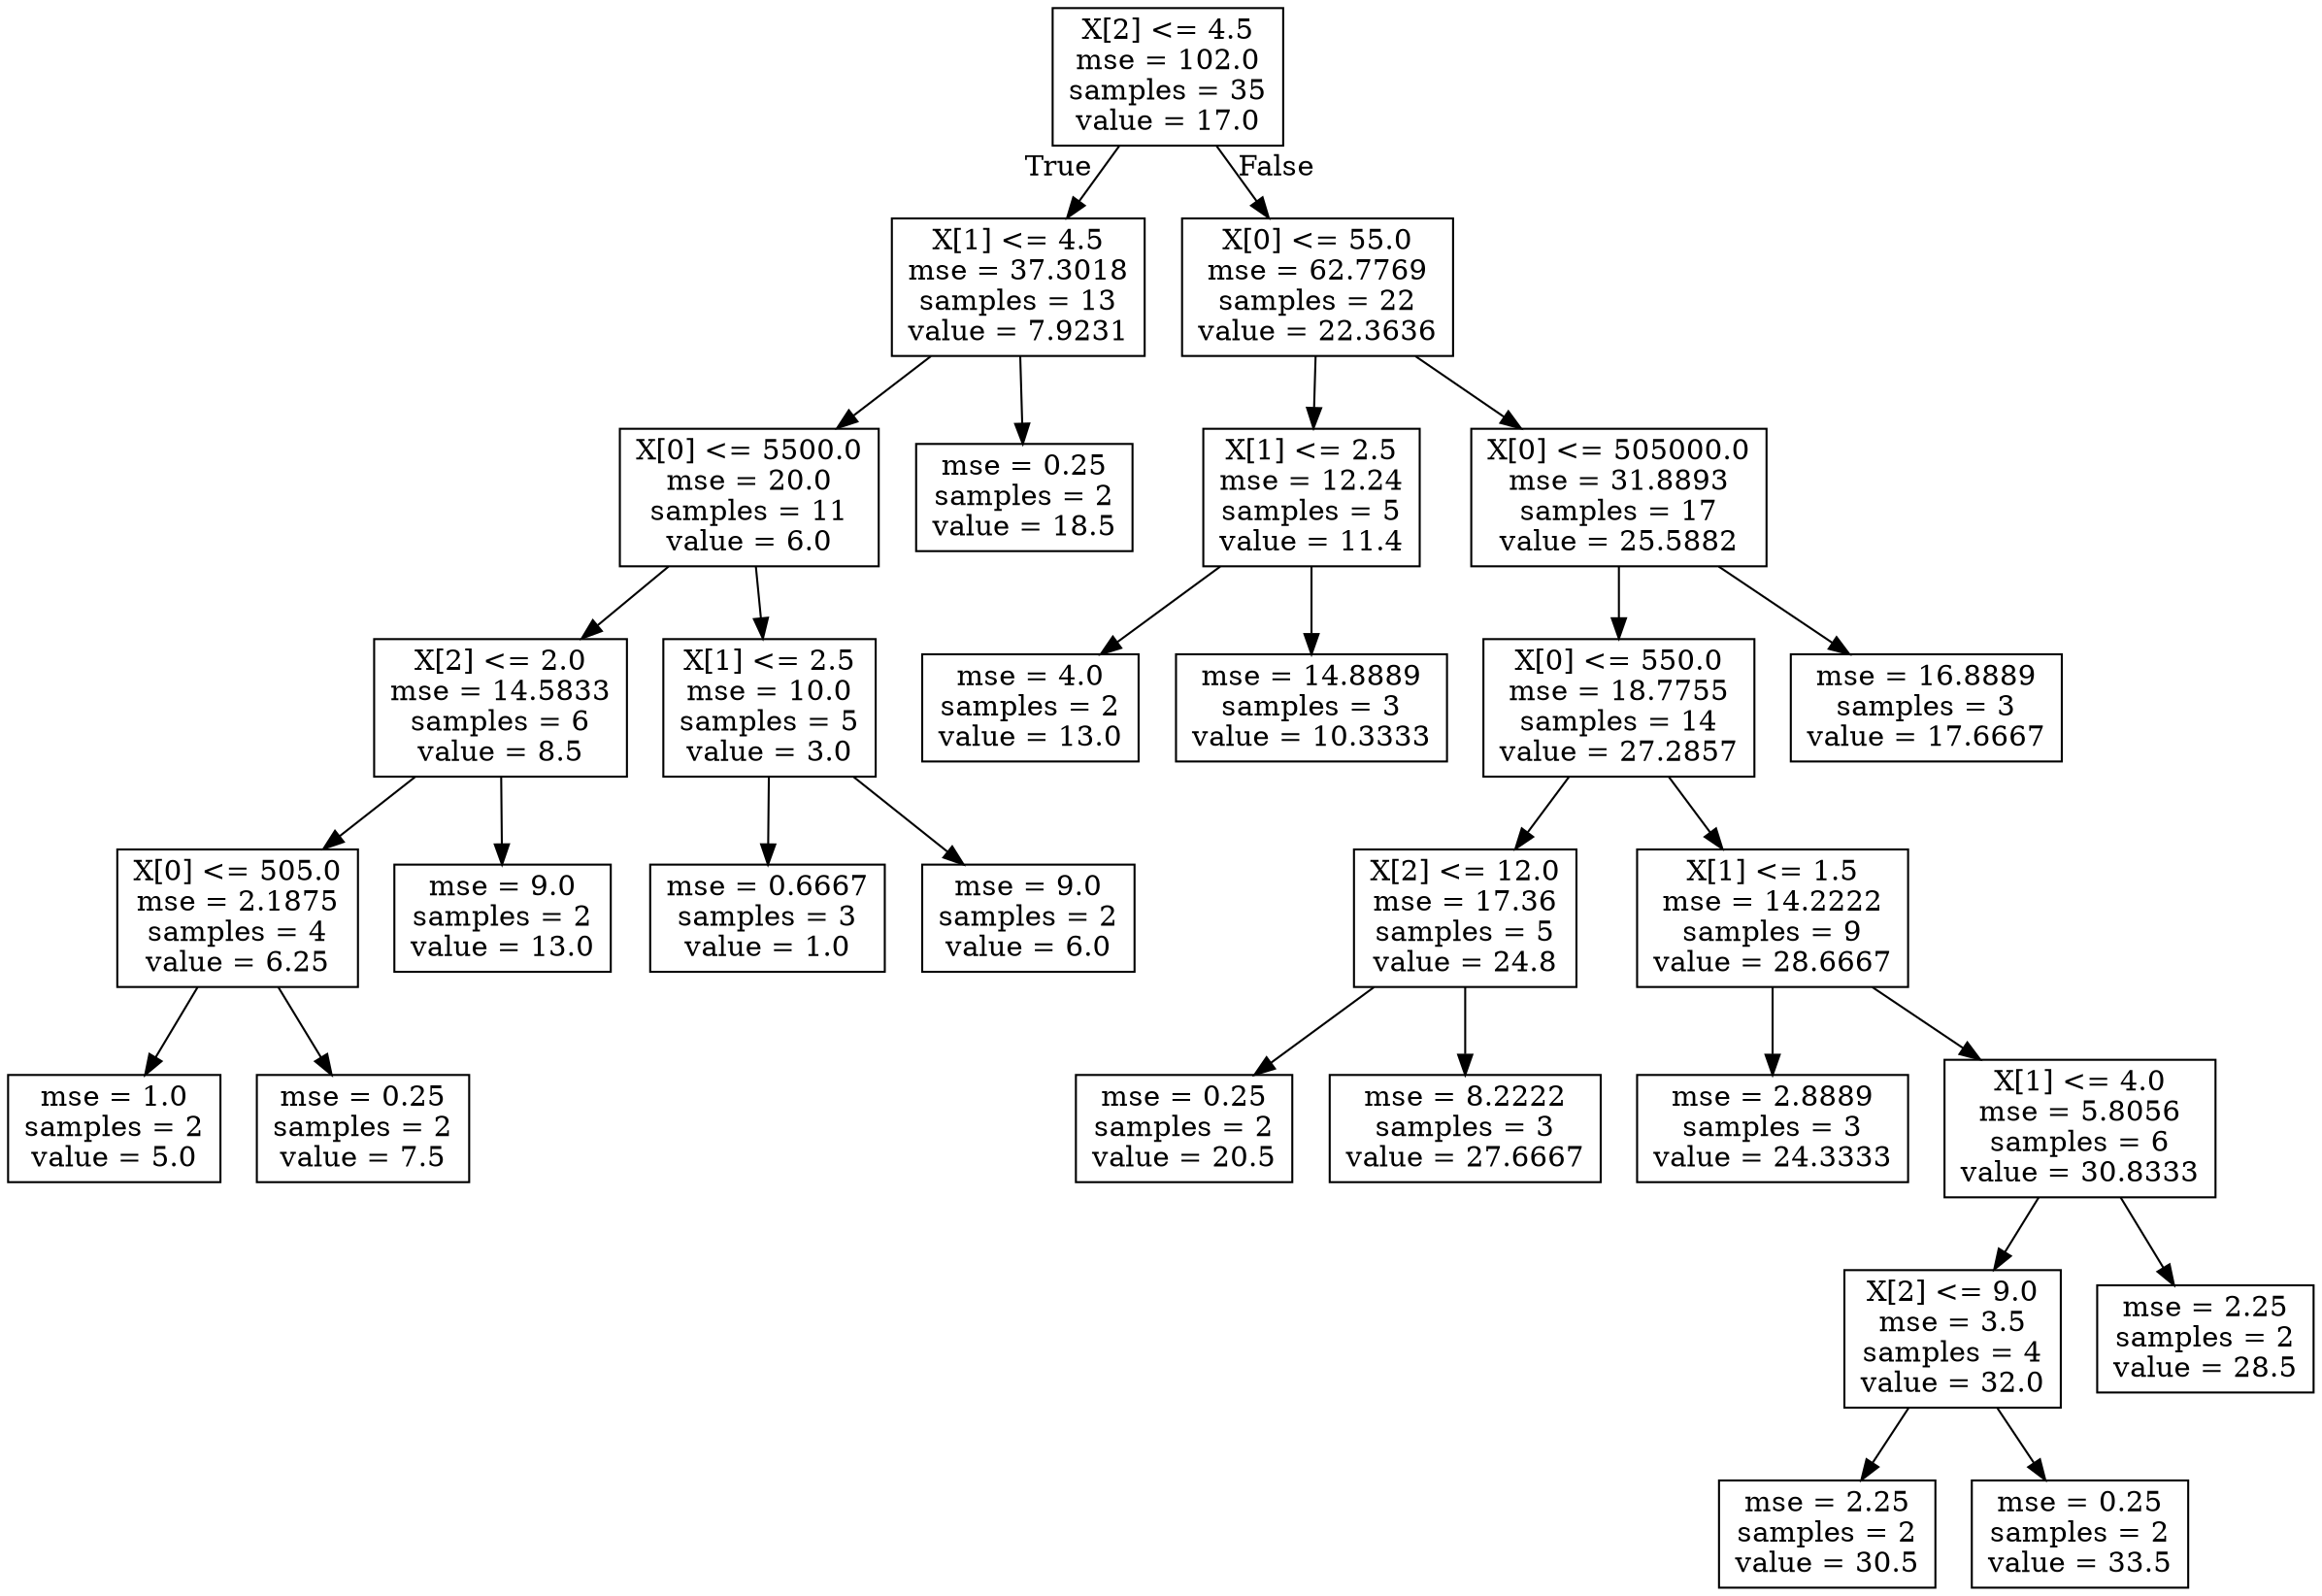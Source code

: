 digraph Tree {
node [shape=box] ;
0 [label="X[2] <= 4.5\nmse = 102.0\nsamples = 35\nvalue = 17.0"] ;
1 [label="X[1] <= 4.5\nmse = 37.3018\nsamples = 13\nvalue = 7.9231"] ;
0 -> 1 [labeldistance=2.5, labelangle=45, headlabel="True"] ;
2 [label="X[0] <= 5500.0\nmse = 20.0\nsamples = 11\nvalue = 6.0"] ;
1 -> 2 ;
3 [label="X[2] <= 2.0\nmse = 14.5833\nsamples = 6\nvalue = 8.5"] ;
2 -> 3 ;
4 [label="X[0] <= 505.0\nmse = 2.1875\nsamples = 4\nvalue = 6.25"] ;
3 -> 4 ;
5 [label="mse = 1.0\nsamples = 2\nvalue = 5.0"] ;
4 -> 5 ;
6 [label="mse = 0.25\nsamples = 2\nvalue = 7.5"] ;
4 -> 6 ;
7 [label="mse = 9.0\nsamples = 2\nvalue = 13.0"] ;
3 -> 7 ;
8 [label="X[1] <= 2.5\nmse = 10.0\nsamples = 5\nvalue = 3.0"] ;
2 -> 8 ;
9 [label="mse = 0.6667\nsamples = 3\nvalue = 1.0"] ;
8 -> 9 ;
10 [label="mse = 9.0\nsamples = 2\nvalue = 6.0"] ;
8 -> 10 ;
11 [label="mse = 0.25\nsamples = 2\nvalue = 18.5"] ;
1 -> 11 ;
12 [label="X[0] <= 55.0\nmse = 62.7769\nsamples = 22\nvalue = 22.3636"] ;
0 -> 12 [labeldistance=2.5, labelangle=-45, headlabel="False"] ;
13 [label="X[1] <= 2.5\nmse = 12.24\nsamples = 5\nvalue = 11.4"] ;
12 -> 13 ;
14 [label="mse = 4.0\nsamples = 2\nvalue = 13.0"] ;
13 -> 14 ;
15 [label="mse = 14.8889\nsamples = 3\nvalue = 10.3333"] ;
13 -> 15 ;
16 [label="X[0] <= 505000.0\nmse = 31.8893\nsamples = 17\nvalue = 25.5882"] ;
12 -> 16 ;
17 [label="X[0] <= 550.0\nmse = 18.7755\nsamples = 14\nvalue = 27.2857"] ;
16 -> 17 ;
18 [label="X[2] <= 12.0\nmse = 17.36\nsamples = 5\nvalue = 24.8"] ;
17 -> 18 ;
19 [label="mse = 0.25\nsamples = 2\nvalue = 20.5"] ;
18 -> 19 ;
20 [label="mse = 8.2222\nsamples = 3\nvalue = 27.6667"] ;
18 -> 20 ;
21 [label="X[1] <= 1.5\nmse = 14.2222\nsamples = 9\nvalue = 28.6667"] ;
17 -> 21 ;
22 [label="mse = 2.8889\nsamples = 3\nvalue = 24.3333"] ;
21 -> 22 ;
23 [label="X[1] <= 4.0\nmse = 5.8056\nsamples = 6\nvalue = 30.8333"] ;
21 -> 23 ;
24 [label="X[2] <= 9.0\nmse = 3.5\nsamples = 4\nvalue = 32.0"] ;
23 -> 24 ;
25 [label="mse = 2.25\nsamples = 2\nvalue = 30.5"] ;
24 -> 25 ;
26 [label="mse = 0.25\nsamples = 2\nvalue = 33.5"] ;
24 -> 26 ;
27 [label="mse = 2.25\nsamples = 2\nvalue = 28.5"] ;
23 -> 27 ;
28 [label="mse = 16.8889\nsamples = 3\nvalue = 17.6667"] ;
16 -> 28 ;
}
